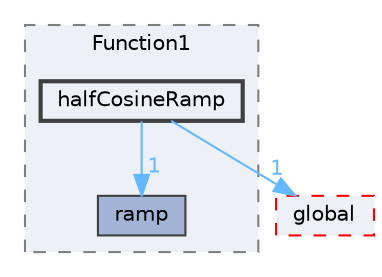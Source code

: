 digraph "src/OpenFOAM/primitives/functions/Function1/halfCosineRamp"
{
 // LATEX_PDF_SIZE
  bgcolor="transparent";
  edge [fontname=Helvetica,fontsize=10,labelfontname=Helvetica,labelfontsize=10];
  node [fontname=Helvetica,fontsize=10,shape=box,height=0.2,width=0.4];
  compound=true
  subgraph clusterdir_bf4f273fcff898a8e57532425217d669 {
    graph [ bgcolor="#edf0f7", pencolor="grey50", label="Function1", fontname=Helvetica,fontsize=10 style="filled,dashed", URL="dir_bf4f273fcff898a8e57532425217d669.html",tooltip=""]
  dir_db837a9a779e4f4f8480520e283a1ec8 [label="ramp", fillcolor="#a2b4d6", color="grey25", style="filled", URL="dir_db837a9a779e4f4f8480520e283a1ec8.html",tooltip=""];
  dir_fbbbe390f69dcc7d767f89bcdd98df1d [label="halfCosineRamp", fillcolor="#edf0f7", color="grey25", style="filled,bold", URL="dir_fbbbe390f69dcc7d767f89bcdd98df1d.html",tooltip=""];
  }
  dir_8583492183f4d27c76555f8f333dd07b [label="global", fillcolor="#edf0f7", color="red", style="filled,dashed", URL="dir_8583492183f4d27c76555f8f333dd07b.html",tooltip=""];
  dir_fbbbe390f69dcc7d767f89bcdd98df1d->dir_8583492183f4d27c76555f8f333dd07b [headlabel="1", labeldistance=1.5 headhref="dir_001693_001645.html" href="dir_001693_001645.html" color="steelblue1" fontcolor="steelblue1"];
  dir_fbbbe390f69dcc7d767f89bcdd98df1d->dir_db837a9a779e4f4f8480520e283a1ec8 [headlabel="1", labeldistance=1.5 headhref="dir_001693_003176.html" href="dir_001693_003176.html" color="steelblue1" fontcolor="steelblue1"];
}
